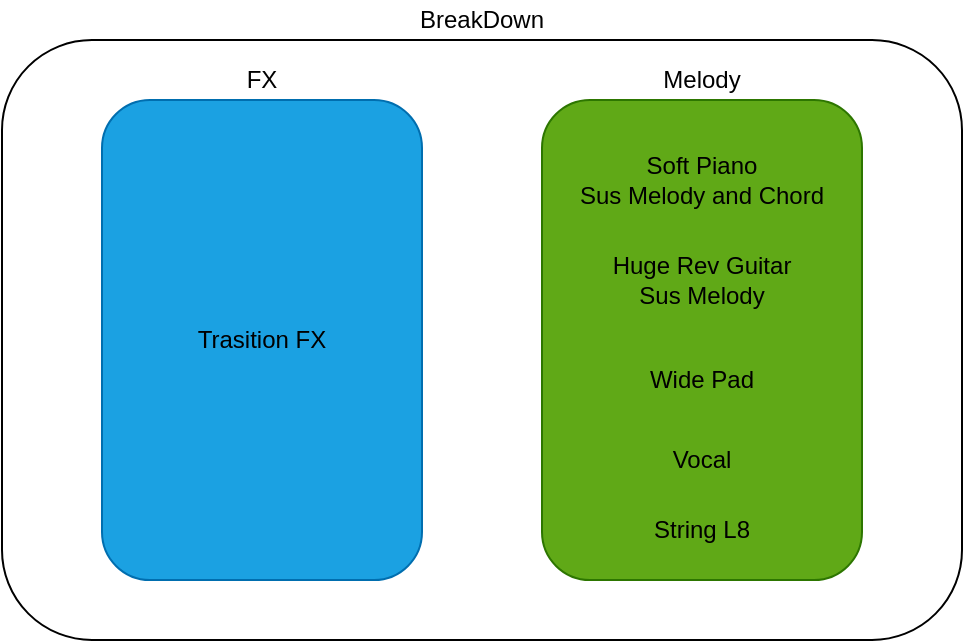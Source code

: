 <mxfile version="13.7.5" type="github">
  <diagram id="prtHgNgQTEPvFCAcTncT" name="Page-1">
    <mxGraphModel dx="731" dy="459" grid="1" gridSize="10" guides="1" tooltips="1" connect="1" arrows="1" fold="1" page="1" pageScale="1" pageWidth="827" pageHeight="1169" math="0" shadow="0">
      <root>
        <mxCell id="0" />
        <mxCell id="1" parent="0" />
        <mxCell id="m0RZPSVap7t2fpv9oxeb-20" value="" style="rounded=1;whiteSpace=wrap;html=1;" parent="1" vertex="1">
          <mxGeometry x="250" y="330" width="480" height="300" as="geometry" />
        </mxCell>
        <mxCell id="m0RZPSVap7t2fpv9oxeb-1" value="" style="rounded=1;whiteSpace=wrap;html=1;fillColor=#1ba1e2;strokeColor=#006EAF;fontColor=#ffffff;" parent="1" vertex="1">
          <mxGeometry x="300" y="360" width="160" height="240" as="geometry" />
        </mxCell>
        <mxCell id="m0RZPSVap7t2fpv9oxeb-8" value="FX" style="text;html=1;strokeColor=none;fillColor=none;align=center;verticalAlign=middle;whiteSpace=wrap;rounded=0;" parent="1" vertex="1">
          <mxGeometry x="360" y="340" width="40" height="20" as="geometry" />
        </mxCell>
        <mxCell id="m0RZPSVap7t2fpv9oxeb-14" value="" style="rounded=1;whiteSpace=wrap;html=1;fillColor=#60a917;strokeColor=#2D7600;fontColor=#ffffff;" parent="1" vertex="1">
          <mxGeometry x="520" y="360" width="160" height="240" as="geometry" />
        </mxCell>
        <mxCell id="m0RZPSVap7t2fpv9oxeb-15" value="Soft Piano &lt;br&gt;Sus Melody and Chord" style="text;html=1;strokeColor=none;fillColor=none;align=center;verticalAlign=middle;whiteSpace=wrap;rounded=0;" parent="1" vertex="1">
          <mxGeometry x="520" y="390" width="160" height="20" as="geometry" />
        </mxCell>
        <mxCell id="m0RZPSVap7t2fpv9oxeb-18" value="Melody" style="text;html=1;strokeColor=none;fillColor=none;align=center;verticalAlign=middle;whiteSpace=wrap;rounded=0;" parent="1" vertex="1">
          <mxGeometry x="580" y="340" width="40" height="20" as="geometry" />
        </mxCell>
        <mxCell id="m0RZPSVap7t2fpv9oxeb-21" value="BreakDown" style="text;html=1;strokeColor=none;fillColor=none;align=center;verticalAlign=middle;whiteSpace=wrap;rounded=0;" parent="1" vertex="1">
          <mxGeometry x="455" y="310" width="70" height="20" as="geometry" />
        </mxCell>
        <mxCell id="_SBC7PhoCTFk9qtBru0z-2" value="Wide Pad" style="text;html=1;strokeColor=none;fillColor=none;align=center;verticalAlign=middle;whiteSpace=wrap;rounded=0;" parent="1" vertex="1">
          <mxGeometry x="555" y="490" width="90" height="20" as="geometry" />
        </mxCell>
        <mxCell id="_SBC7PhoCTFk9qtBru0z-5" value="Trasition FX" style="text;html=1;strokeColor=none;fillColor=none;align=center;verticalAlign=middle;whiteSpace=wrap;rounded=0;" parent="1" vertex="1">
          <mxGeometry x="340" y="470" width="80" height="20" as="geometry" />
        </mxCell>
        <mxCell id="63T6glZMu1hmV-vzyBaK-1" value="Huge Rev Guitar Sus Melody" style="text;html=1;strokeColor=none;fillColor=none;align=center;verticalAlign=middle;whiteSpace=wrap;rounded=0;" parent="1" vertex="1">
          <mxGeometry x="550" y="440" width="100" height="20" as="geometry" />
        </mxCell>
        <mxCell id="63T6glZMu1hmV-vzyBaK-2" value="String L8" style="text;html=1;strokeColor=none;fillColor=none;align=center;verticalAlign=middle;whiteSpace=wrap;rounded=0;" parent="1" vertex="1">
          <mxGeometry x="550" y="565" width="100" height="20" as="geometry" />
        </mxCell>
        <mxCell id="63T6glZMu1hmV-vzyBaK-5" value="Vocal" style="text;html=1;strokeColor=none;fillColor=none;align=center;verticalAlign=middle;whiteSpace=wrap;rounded=0;" parent="1" vertex="1">
          <mxGeometry x="550" y="530" width="100" height="20" as="geometry" />
        </mxCell>
      </root>
    </mxGraphModel>
  </diagram>
</mxfile>
